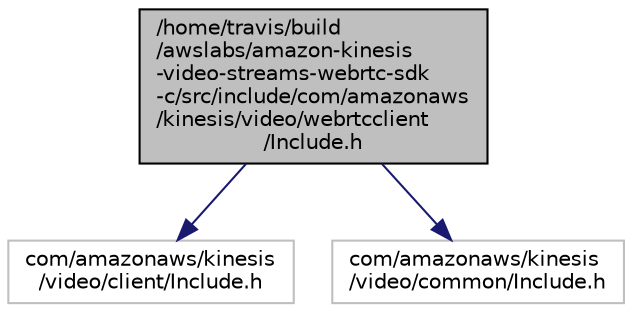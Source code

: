 digraph "/home/travis/build/awslabs/amazon-kinesis-video-streams-webrtc-sdk-c/src/include/com/amazonaws/kinesis/video/webrtcclient/Include.h"
{
  edge [fontname="Helvetica",fontsize="10",labelfontname="Helvetica",labelfontsize="10"];
  node [fontname="Helvetica",fontsize="10",shape=record];
  Node0 [label="/home/travis/build\l/awslabs/amazon-kinesis\l-video-streams-webrtc-sdk\l-c/src/include/com/amazonaws\l/kinesis/video/webrtcclient\l/Include.h",height=0.2,width=0.4,color="black", fillcolor="grey75", style="filled", fontcolor="black"];
  Node0 -> Node1 [color="midnightblue",fontsize="10",style="solid",fontname="Helvetica"];
  Node1 [label="com/amazonaws/kinesis\l/video/client/Include.h",height=0.2,width=0.4,color="grey75", fillcolor="white", style="filled"];
  Node0 -> Node2 [color="midnightblue",fontsize="10",style="solid",fontname="Helvetica"];
  Node2 [label="com/amazonaws/kinesis\l/video/common/Include.h",height=0.2,width=0.4,color="grey75", fillcolor="white", style="filled"];
}
